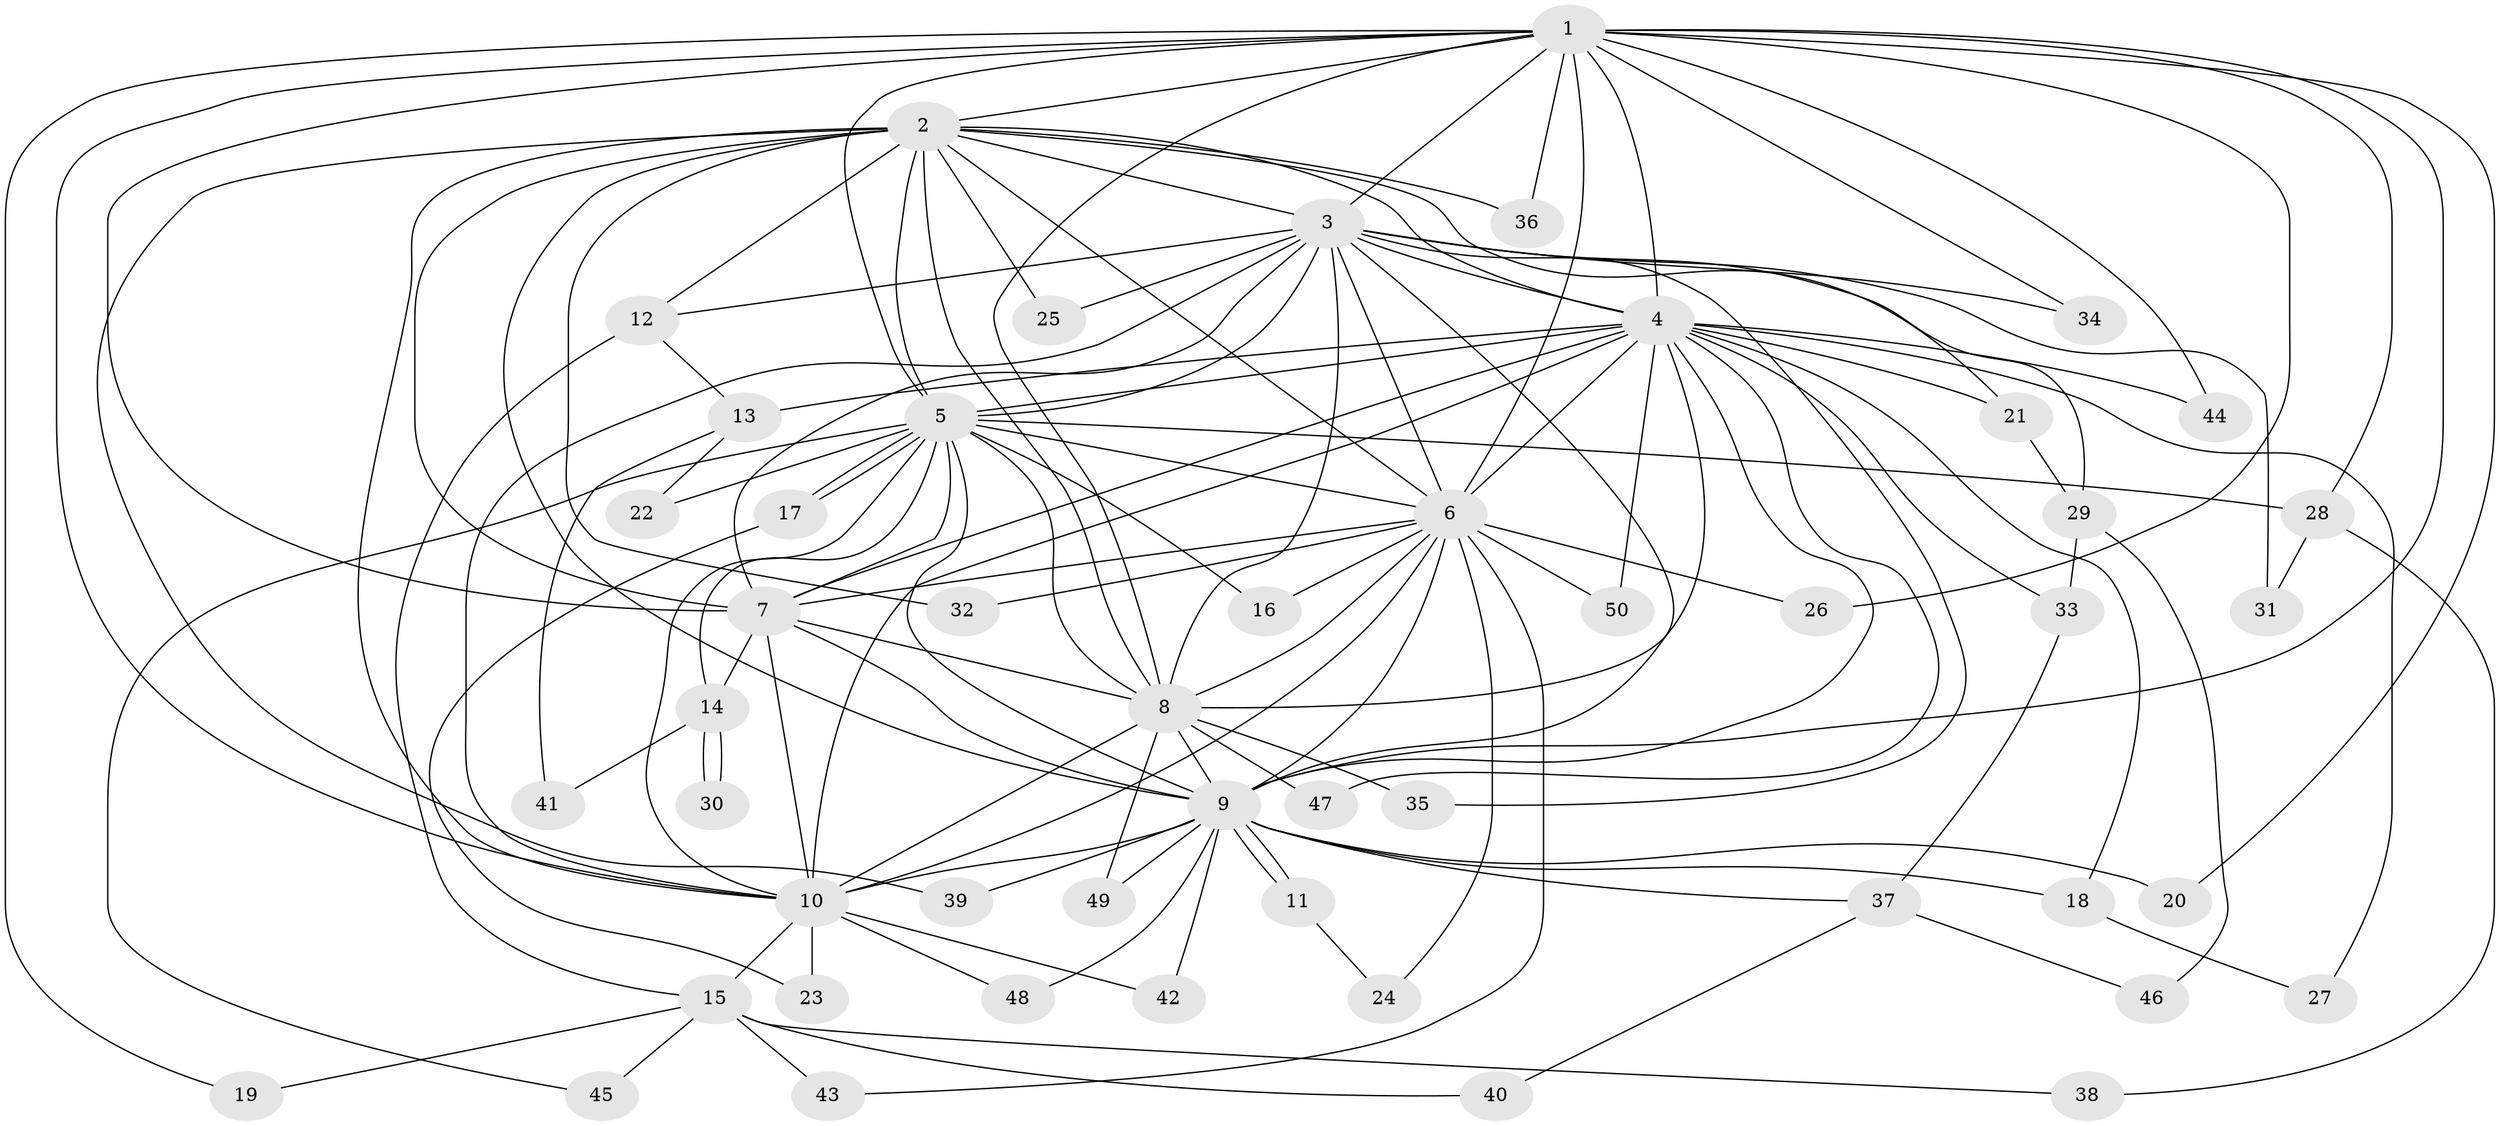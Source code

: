 // coarse degree distribution, {14: 0.02702702702702703, 17: 0.02702702702702703, 16: 0.02702702702702703, 11: 0.02702702702702703, 18: 0.02702702702702703, 7: 0.05405405405405406, 8: 0.02702702702702703, 1: 0.02702702702702703, 5: 0.02702702702702703, 3: 0.05405405405405406, 2: 0.6486486486486487, 4: 0.02702702702702703}
// Generated by graph-tools (version 1.1) at 2025/51/02/27/25 19:51:46]
// undirected, 50 vertices, 125 edges
graph export_dot {
graph [start="1"]
  node [color=gray90,style=filled];
  1;
  2;
  3;
  4;
  5;
  6;
  7;
  8;
  9;
  10;
  11;
  12;
  13;
  14;
  15;
  16;
  17;
  18;
  19;
  20;
  21;
  22;
  23;
  24;
  25;
  26;
  27;
  28;
  29;
  30;
  31;
  32;
  33;
  34;
  35;
  36;
  37;
  38;
  39;
  40;
  41;
  42;
  43;
  44;
  45;
  46;
  47;
  48;
  49;
  50;
  1 -- 2;
  1 -- 3;
  1 -- 4;
  1 -- 5;
  1 -- 6;
  1 -- 7;
  1 -- 8;
  1 -- 9;
  1 -- 10;
  1 -- 19;
  1 -- 20;
  1 -- 26;
  1 -- 28;
  1 -- 34;
  1 -- 36;
  1 -- 44;
  2 -- 3;
  2 -- 4;
  2 -- 5;
  2 -- 6;
  2 -- 7;
  2 -- 8;
  2 -- 9;
  2 -- 10;
  2 -- 12;
  2 -- 21;
  2 -- 25;
  2 -- 32;
  2 -- 36;
  2 -- 39;
  3 -- 4;
  3 -- 5;
  3 -- 6;
  3 -- 7;
  3 -- 8;
  3 -- 9;
  3 -- 10;
  3 -- 12;
  3 -- 25;
  3 -- 29;
  3 -- 31;
  3 -- 34;
  3 -- 35;
  4 -- 5;
  4 -- 6;
  4 -- 7;
  4 -- 8;
  4 -- 9;
  4 -- 10;
  4 -- 13;
  4 -- 18;
  4 -- 21;
  4 -- 27;
  4 -- 33;
  4 -- 44;
  4 -- 47;
  4 -- 50;
  5 -- 6;
  5 -- 7;
  5 -- 8;
  5 -- 9;
  5 -- 10;
  5 -- 14;
  5 -- 16;
  5 -- 17;
  5 -- 17;
  5 -- 22;
  5 -- 28;
  5 -- 45;
  6 -- 7;
  6 -- 8;
  6 -- 9;
  6 -- 10;
  6 -- 16;
  6 -- 24;
  6 -- 26;
  6 -- 32;
  6 -- 43;
  6 -- 50;
  7 -- 8;
  7 -- 9;
  7 -- 10;
  7 -- 14;
  8 -- 9;
  8 -- 10;
  8 -- 35;
  8 -- 47;
  8 -- 49;
  9 -- 10;
  9 -- 11;
  9 -- 11;
  9 -- 18;
  9 -- 20;
  9 -- 37;
  9 -- 39;
  9 -- 42;
  9 -- 48;
  9 -- 49;
  10 -- 15;
  10 -- 23;
  10 -- 42;
  10 -- 48;
  11 -- 24;
  12 -- 13;
  12 -- 15;
  13 -- 22;
  13 -- 41;
  14 -- 30;
  14 -- 30;
  14 -- 41;
  15 -- 19;
  15 -- 38;
  15 -- 40;
  15 -- 43;
  15 -- 45;
  17 -- 23;
  18 -- 27;
  21 -- 29;
  28 -- 31;
  28 -- 38;
  29 -- 33;
  29 -- 46;
  33 -- 37;
  37 -- 40;
  37 -- 46;
}
